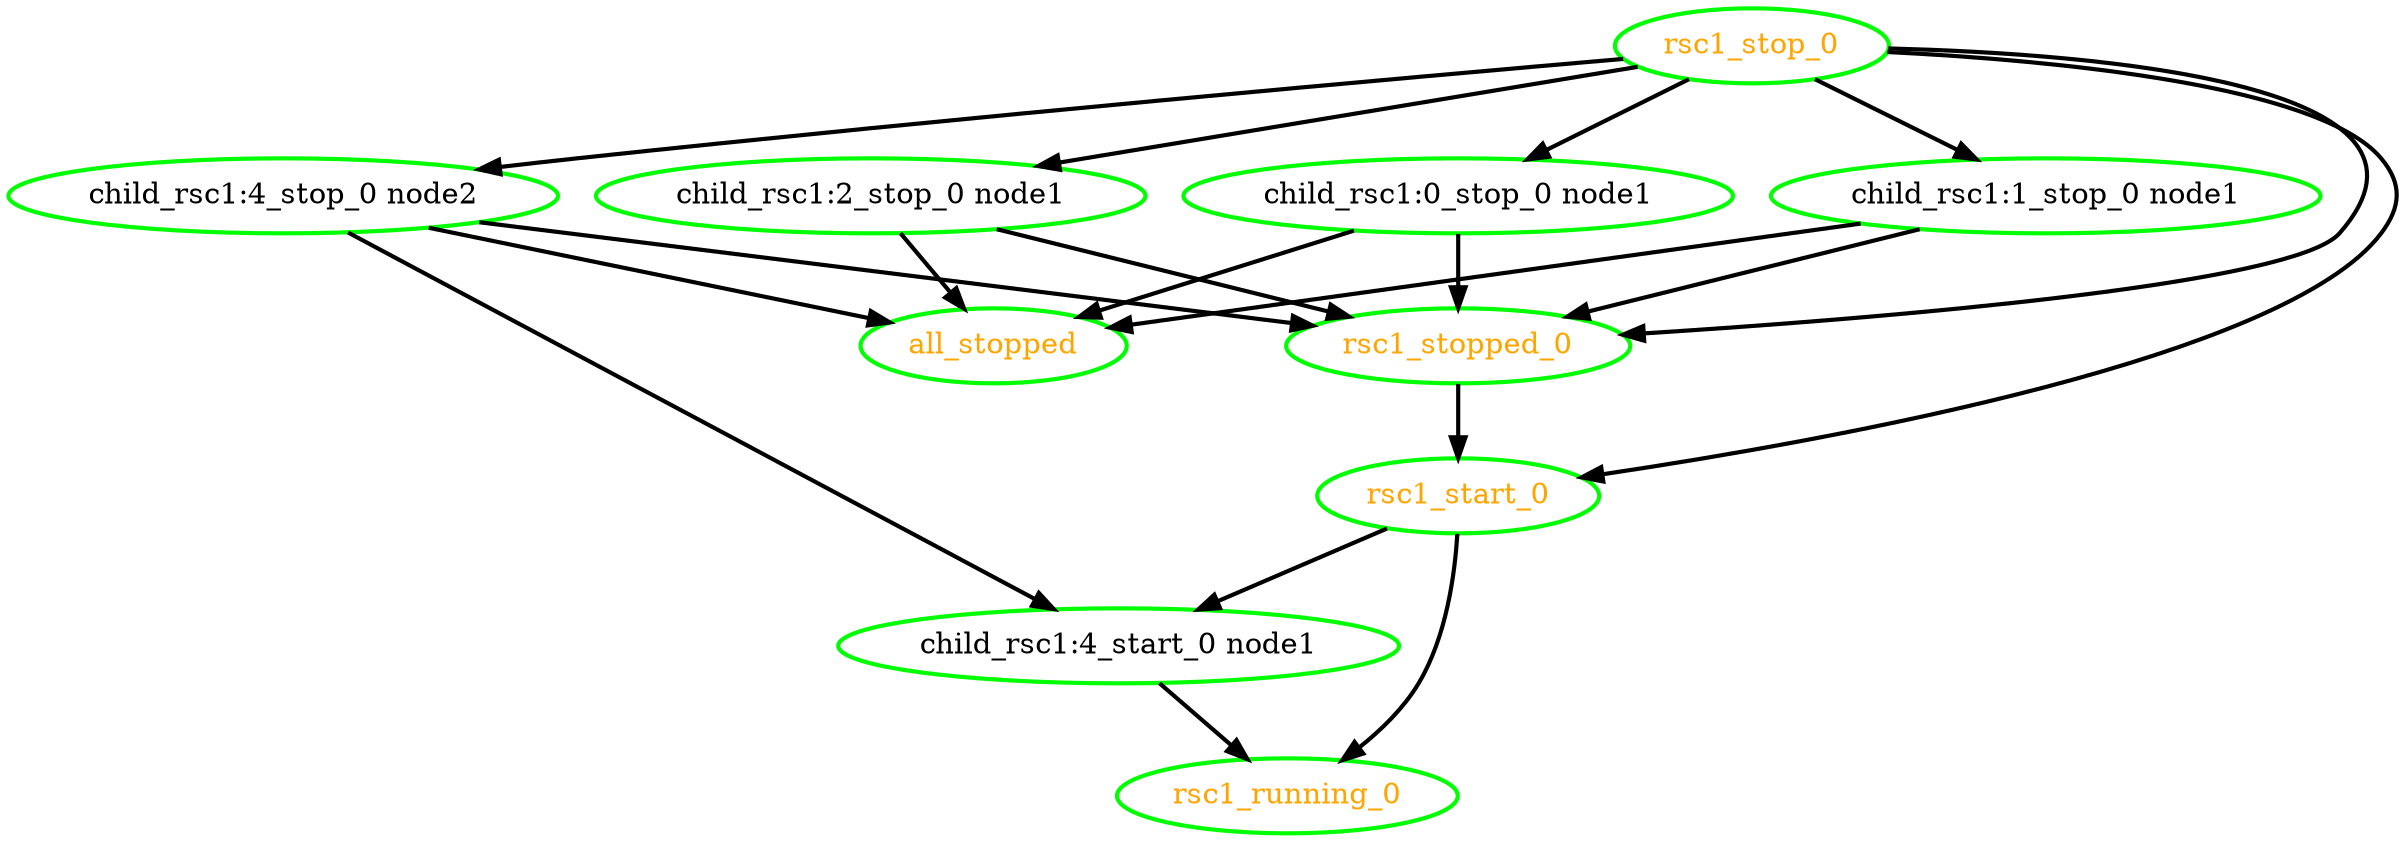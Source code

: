 digraph "g" {
"all_stopped" [ style=bold color="green" fontcolor="orange"  ]
"child_rsc1:0_stop_0 node1" -> "all_stopped" [ style = bold]
"child_rsc1:0_stop_0 node1" -> "rsc1_stopped_0" [ style = bold]
"child_rsc1:0_stop_0 node1" [ style=bold color="green" fontcolor="black"  ]
"child_rsc1:1_stop_0 node1" -> "all_stopped" [ style = bold]
"child_rsc1:1_stop_0 node1" -> "rsc1_stopped_0" [ style = bold]
"child_rsc1:1_stop_0 node1" [ style=bold color="green" fontcolor="black"  ]
"child_rsc1:2_stop_0 node1" -> "all_stopped" [ style = bold]
"child_rsc1:2_stop_0 node1" -> "rsc1_stopped_0" [ style = bold]
"child_rsc1:2_stop_0 node1" [ style=bold color="green" fontcolor="black"  ]
"child_rsc1:4_start_0 node1" -> "rsc1_running_0" [ style = bold]
"child_rsc1:4_start_0 node1" [ style=bold color="green" fontcolor="black"  ]
"child_rsc1:4_stop_0 node2" -> "all_stopped" [ style = bold]
"child_rsc1:4_stop_0 node2" -> "child_rsc1:4_start_0 node1" [ style = bold]
"child_rsc1:4_stop_0 node2" -> "rsc1_stopped_0" [ style = bold]
"child_rsc1:4_stop_0 node2" [ style=bold color="green" fontcolor="black"  ]
"rsc1_running_0" [ style=bold color="green" fontcolor="orange"  ]
"rsc1_start_0" -> "child_rsc1:4_start_0 node1" [ style = bold]
"rsc1_start_0" -> "rsc1_running_0" [ style = bold]
"rsc1_start_0" [ style=bold color="green" fontcolor="orange"  ]
"rsc1_stop_0" -> "child_rsc1:0_stop_0 node1" [ style = bold]
"rsc1_stop_0" -> "child_rsc1:1_stop_0 node1" [ style = bold]
"rsc1_stop_0" -> "child_rsc1:2_stop_0 node1" [ style = bold]
"rsc1_stop_0" -> "child_rsc1:4_stop_0 node2" [ style = bold]
"rsc1_stop_0" -> "rsc1_start_0" [ style = bold]
"rsc1_stop_0" -> "rsc1_stopped_0" [ style = bold]
"rsc1_stop_0" [ style=bold color="green" fontcolor="orange"  ]
"rsc1_stopped_0" -> "rsc1_start_0" [ style = bold]
"rsc1_stopped_0" [ style=bold color="green" fontcolor="orange"  ]
}
